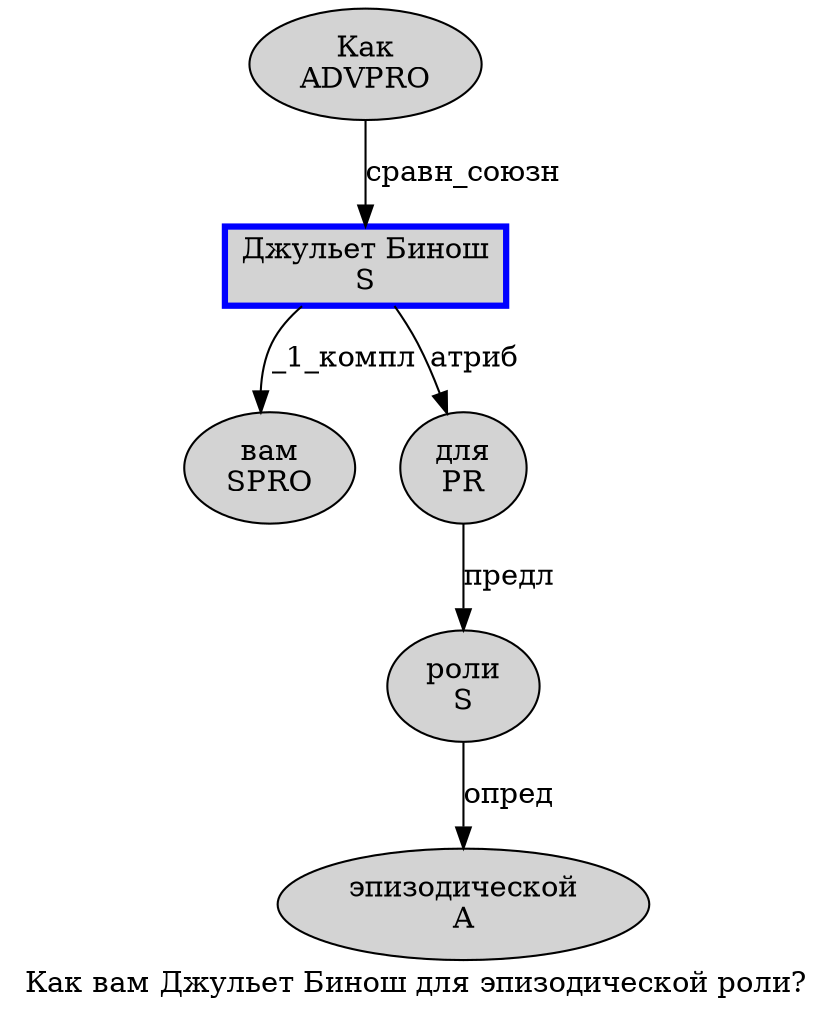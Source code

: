 digraph SENTENCE_4879 {
	graph [label="Как вам Джульет Бинош для эпизодической роли?"]
	node [style=filled]
		0 [label="Как
ADVPRO" color="" fillcolor=lightgray penwidth=1 shape=ellipse]
		1 [label="вам
SPRO" color="" fillcolor=lightgray penwidth=1 shape=ellipse]
		2 [label="Джульет Бинош
S" color=blue fillcolor=lightgray penwidth=3 shape=box]
		3 [label="для
PR" color="" fillcolor=lightgray penwidth=1 shape=ellipse]
		4 [label="эпизодической
A" color="" fillcolor=lightgray penwidth=1 shape=ellipse]
		5 [label="роли
S" color="" fillcolor=lightgray penwidth=1 shape=ellipse]
			0 -> 2 [label="сравн_союзн"]
			5 -> 4 [label="опред"]
			2 -> 1 [label="_1_компл"]
			2 -> 3 [label="атриб"]
			3 -> 5 [label="предл"]
}